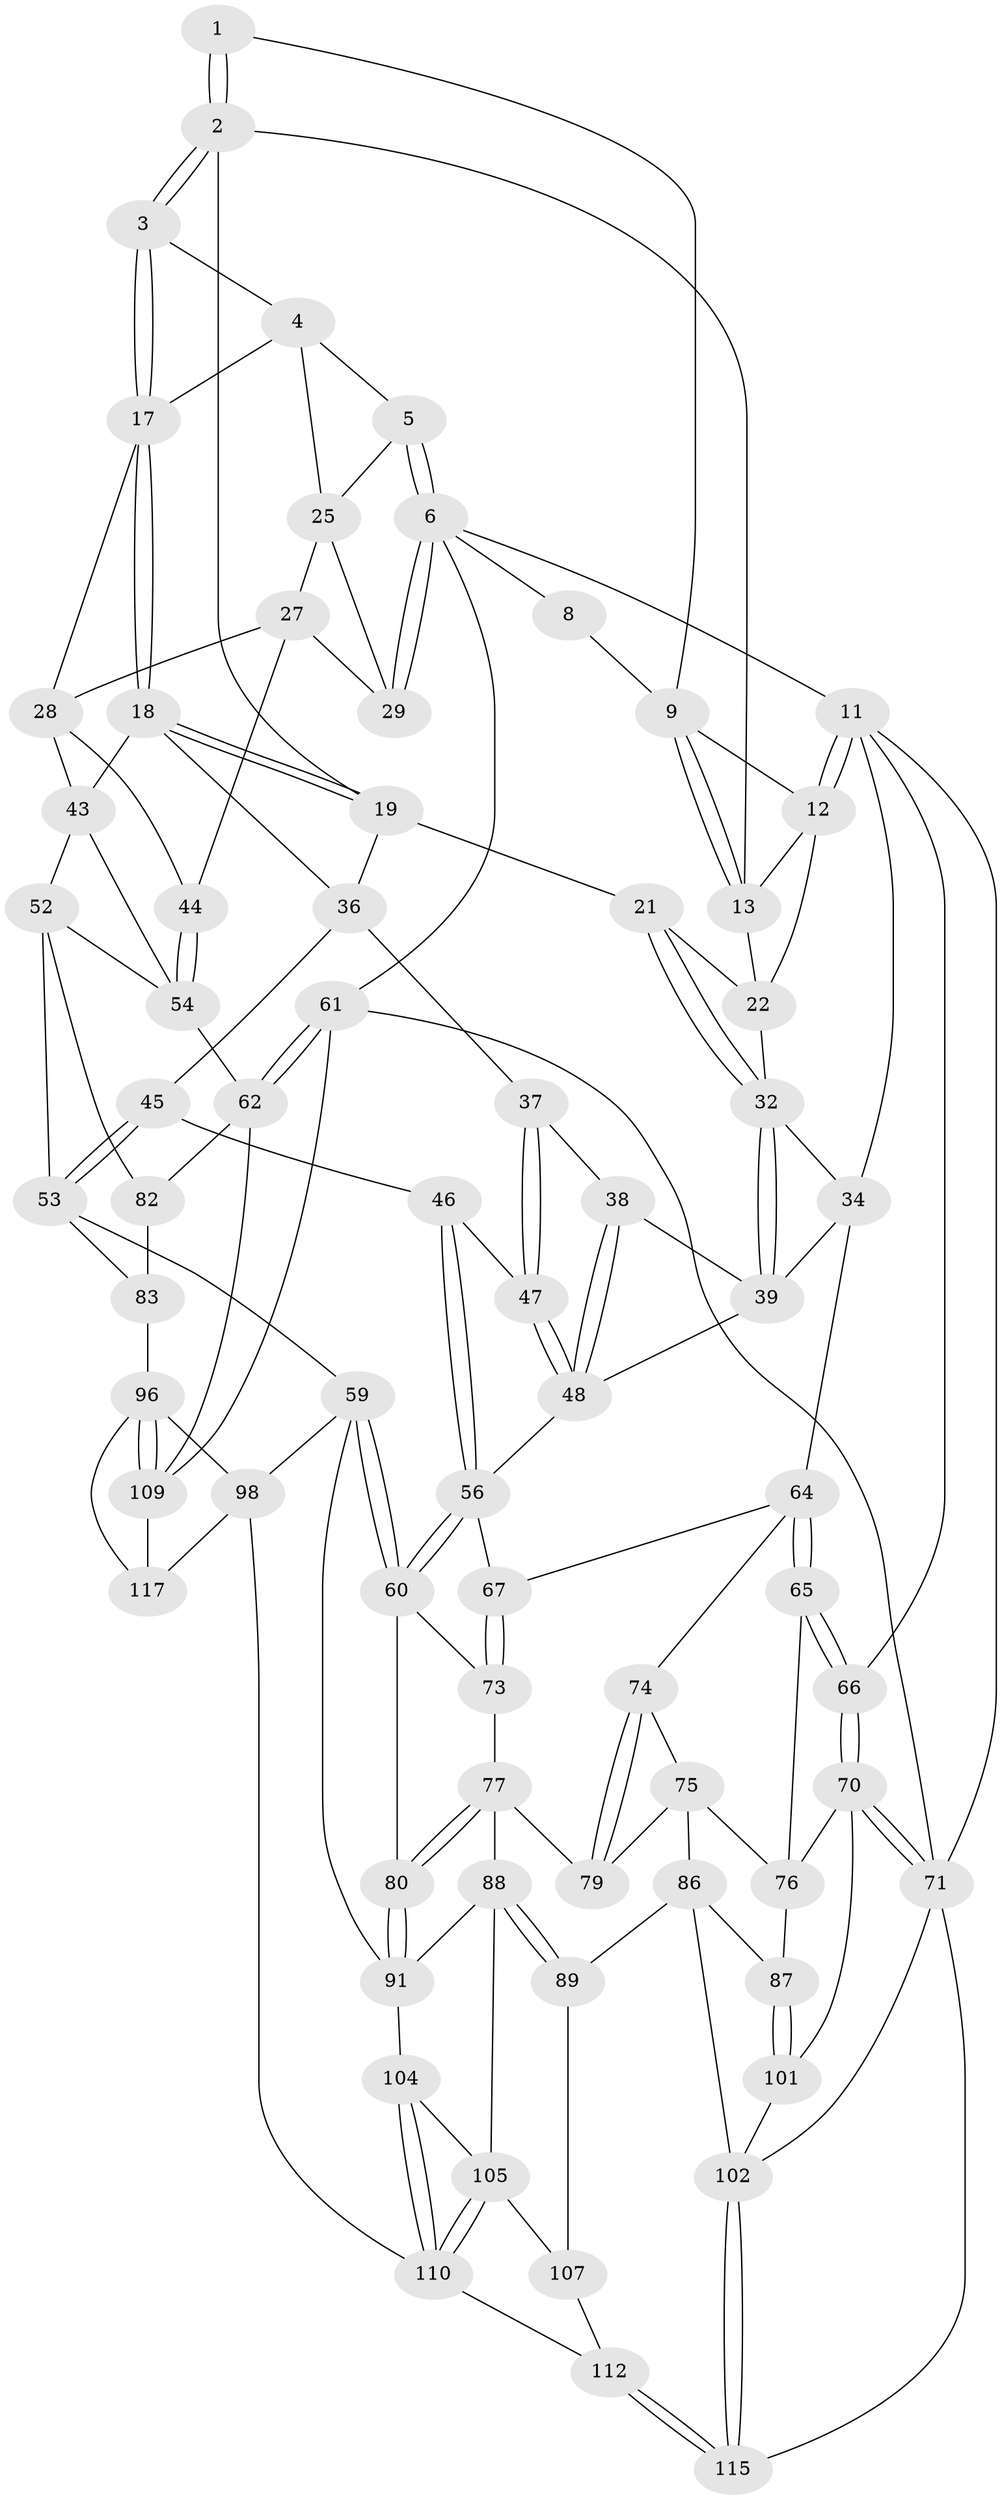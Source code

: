 // original degree distribution, {3: 0.01694915254237288, 5: 0.5084745762711864, 4: 0.2457627118644068, 6: 0.2288135593220339}
// Generated by graph-tools (version 1.1) at 2025/11/02/27/25 16:11:56]
// undirected, 72 vertices, 165 edges
graph export_dot {
graph [start="1"]
  node [color=gray90,style=filled];
  1 [pos="+0.7372007056235323+0.0655573182877993"];
  2 [pos="+0.7437166388998291+0.09824375613149942",super="+16"];
  3 [pos="+0.7458095222685835+0.1030641589903718"];
  4 [pos="+0.8215094404583579+0.12003604302531347",super="+23"];
  5 [pos="+1+0"];
  6 [pos="+1+0",super="+7"];
  8 [pos="+0.7228204326604235+0"];
  9 [pos="+0.41294210502431405+0",super="+10"];
  11 [pos="+0+0",super="+35"];
  12 [pos="+0+0",super="+15"];
  13 [pos="+0.41499994812138735+0",super="+14"];
  17 [pos="+0.6333396537492467+0.24330542514038922",super="+24"];
  18 [pos="+0.6310657230561666+0.24449826632399782",super="+40"];
  19 [pos="+0.5790625191793901+0.18899669254042828",super="+20"];
  21 [pos="+0.35838517428371186+0.24034468933120626"];
  22 [pos="+0.352212970943645+0.2160586886314117",super="+31"];
  25 [pos="+0.9324213963569313+0.19460805553878896",super="+26"];
  27 [pos="+0.9261541117568621+0.2526424462548591",super="+30"];
  28 [pos="+0.8516336009342881+0.30677206671321333",super="+42"];
  29 [pos="+1+0.16795278770662772"];
  32 [pos="+0.17437553499030956+0.3608894631740416",super="+33"];
  34 [pos="+0+0.3987994718147095",super="+50"];
  36 [pos="+0.36834864480077695+0.2545042969183473",super="+41"];
  37 [pos="+0.36050744593498596+0.3387274370802469"];
  38 [pos="+0.3100095478206905+0.3820015916854857"];
  39 [pos="+0.18973529019253382+0.3922604220400268",super="+49"];
  43 [pos="+0.8463796780439726+0.38925810092902263",super="+51"];
  44 [pos="+1+0.3872014477375448"];
  45 [pos="+0.582500573116261+0.3804440855506975"];
  46 [pos="+0.5058711141548325+0.43278256499547"];
  47 [pos="+0.4169953917967469+0.42309294570036204"];
  48 [pos="+0.34121317977340965+0.4867693285652187",super="+55"];
  52 [pos="+0.7995810915126667+0.5610009965908016",super="+69"];
  53 [pos="+0.7285490867535027+0.5821773282039121",super="+58"];
  54 [pos="+1+0.39306901822235324",super="+63"];
  56 [pos="+0.4555381696838448+0.6206532023881642",super="+57"];
  59 [pos="+0.5750553367166235+0.7292255518122335",super="+93"];
  60 [pos="+0.4898015689480454+0.6758057148405214",super="+72"];
  61 [pos="+1+1"];
  62 [pos="+1+1",super="+100"];
  64 [pos="+0.08840811793412258+0.5660691182124845",super="+68"];
  65 [pos="+0+0.6427295166334934"];
  66 [pos="+0+0.6481898703061171"];
  67 [pos="+0.25699123694750886+0.6209313593762341"];
  70 [pos="+0+0.8915841754980371",super="+85"];
  71 [pos="+0+1",super="+118"];
  73 [pos="+0.2785809598382931+0.6832340160098468"];
  74 [pos="+0.16722474450289185+0.6967903839043336"];
  75 [pos="+0.1361349178282167+0.7109979749471536",super="+81"];
  76 [pos="+0.058511678131082545+0.7233410647781137",super="+84"];
  77 [pos="+0.27326135567189697+0.7026928295087401",super="+78"];
  79 [pos="+0.19551450560401873+0.7382596507187806"];
  80 [pos="+0.33581656275076494+0.7754142963551491"];
  82 [pos="+0.8610338723647483+0.8059958682774381",super="+99"];
  83 [pos="+0.6590334296975897+0.6806426070068835",super="+95"];
  86 [pos="+0.1361877614845964+0.8230757009831177",super="+90"];
  87 [pos="+0.11489833501949395+0.8256665715259368"];
  88 [pos="+0.27667074768526295+0.8526220083516979",super="+92"];
  89 [pos="+0.2655445211124119+0.864154063440323",super="+108"];
  91 [pos="+0.3035769062426156+0.8358119588135161",super="+94"];
  96 [pos="+0.7767531446518989+0.9172812220088927",super="+97"];
  98 [pos="+0.6039070499576149+0.8906462070216168",super="+114"];
  101 [pos="+0.08374154170198084+0.9304687442996924"];
  102 [pos="+0.19123241121818085+0.9559025307594682",super="+103"];
  104 [pos="+0.5366450573652662+0.8180436168182477"];
  105 [pos="+0.4401478920141898+0.9010984331755293",super="+106"];
  107 [pos="+0.3755698892473134+0.9518793170653258",super="+113"];
  109 [pos="+0.8290491084733381+1",super="+116"];
  110 [pos="+0.44110941172213264+1",super="+111"];
  112 [pos="+0.37600290827151733+1"];
  115 [pos="+0.24164493923331629+1"];
  117 [pos="+0.7191538487511403+1"];
  1 -- 2;
  1 -- 2;
  1 -- 9;
  2 -- 3;
  2 -- 3;
  2 -- 19;
  2 -- 13;
  3 -- 4;
  3 -- 17;
  3 -- 17;
  4 -- 5;
  4 -- 17;
  4 -- 25;
  5 -- 6;
  5 -- 6;
  5 -- 25;
  6 -- 29;
  6 -- 29;
  6 -- 8;
  6 -- 11;
  6 -- 61;
  8 -- 9;
  9 -- 13;
  9 -- 13;
  9 -- 12;
  11 -- 12;
  11 -- 12;
  11 -- 71;
  11 -- 34;
  11 -- 66;
  12 -- 13;
  12 -- 22;
  13 -- 22;
  17 -- 18;
  17 -- 18;
  17 -- 28;
  18 -- 19;
  18 -- 19;
  18 -- 43;
  18 -- 36;
  19 -- 36;
  19 -- 21;
  21 -- 22;
  21 -- 32;
  21 -- 32;
  22 -- 32;
  25 -- 27;
  25 -- 29;
  27 -- 28;
  27 -- 44;
  27 -- 29;
  28 -- 43;
  28 -- 44;
  32 -- 39;
  32 -- 39;
  32 -- 34;
  34 -- 64;
  34 -- 39;
  36 -- 37;
  36 -- 45;
  37 -- 38;
  37 -- 47;
  37 -- 47;
  38 -- 39;
  38 -- 48;
  38 -- 48;
  39 -- 48;
  43 -- 52;
  43 -- 54;
  44 -- 54;
  44 -- 54;
  45 -- 46;
  45 -- 53;
  45 -- 53;
  46 -- 47;
  46 -- 56;
  46 -- 56;
  47 -- 48;
  47 -- 48;
  48 -- 56;
  52 -- 53;
  52 -- 82;
  52 -- 54;
  53 -- 59;
  53 -- 83;
  54 -- 62;
  56 -- 60;
  56 -- 60;
  56 -- 67;
  59 -- 60;
  59 -- 60;
  59 -- 91;
  59 -- 98;
  60 -- 80;
  60 -- 73;
  61 -- 62;
  61 -- 62;
  61 -- 71;
  61 -- 109;
  62 -- 109;
  62 -- 82;
  64 -- 65;
  64 -- 65;
  64 -- 74;
  64 -- 67;
  65 -- 66;
  65 -- 66;
  65 -- 76;
  66 -- 70;
  66 -- 70;
  67 -- 73;
  67 -- 73;
  70 -- 71;
  70 -- 71;
  70 -- 101;
  70 -- 76;
  71 -- 115;
  71 -- 102;
  73 -- 77;
  74 -- 75;
  74 -- 79;
  74 -- 79;
  75 -- 76;
  75 -- 86;
  75 -- 79;
  76 -- 87;
  77 -- 80;
  77 -- 80;
  77 -- 88;
  77 -- 79;
  80 -- 91;
  80 -- 91;
  82 -- 83 [weight=2];
  83 -- 96;
  86 -- 87;
  86 -- 89;
  86 -- 102;
  87 -- 101;
  87 -- 101;
  88 -- 89;
  88 -- 89;
  88 -- 91;
  88 -- 105;
  89 -- 107 [weight=2];
  91 -- 104;
  96 -- 109;
  96 -- 109;
  96 -- 98;
  96 -- 117;
  98 -- 117;
  98 -- 110;
  101 -- 102;
  102 -- 115;
  102 -- 115;
  104 -- 105;
  104 -- 110;
  104 -- 110;
  105 -- 110;
  105 -- 110;
  105 -- 107;
  107 -- 112;
  109 -- 117;
  110 -- 112;
  112 -- 115;
  112 -- 115;
}
